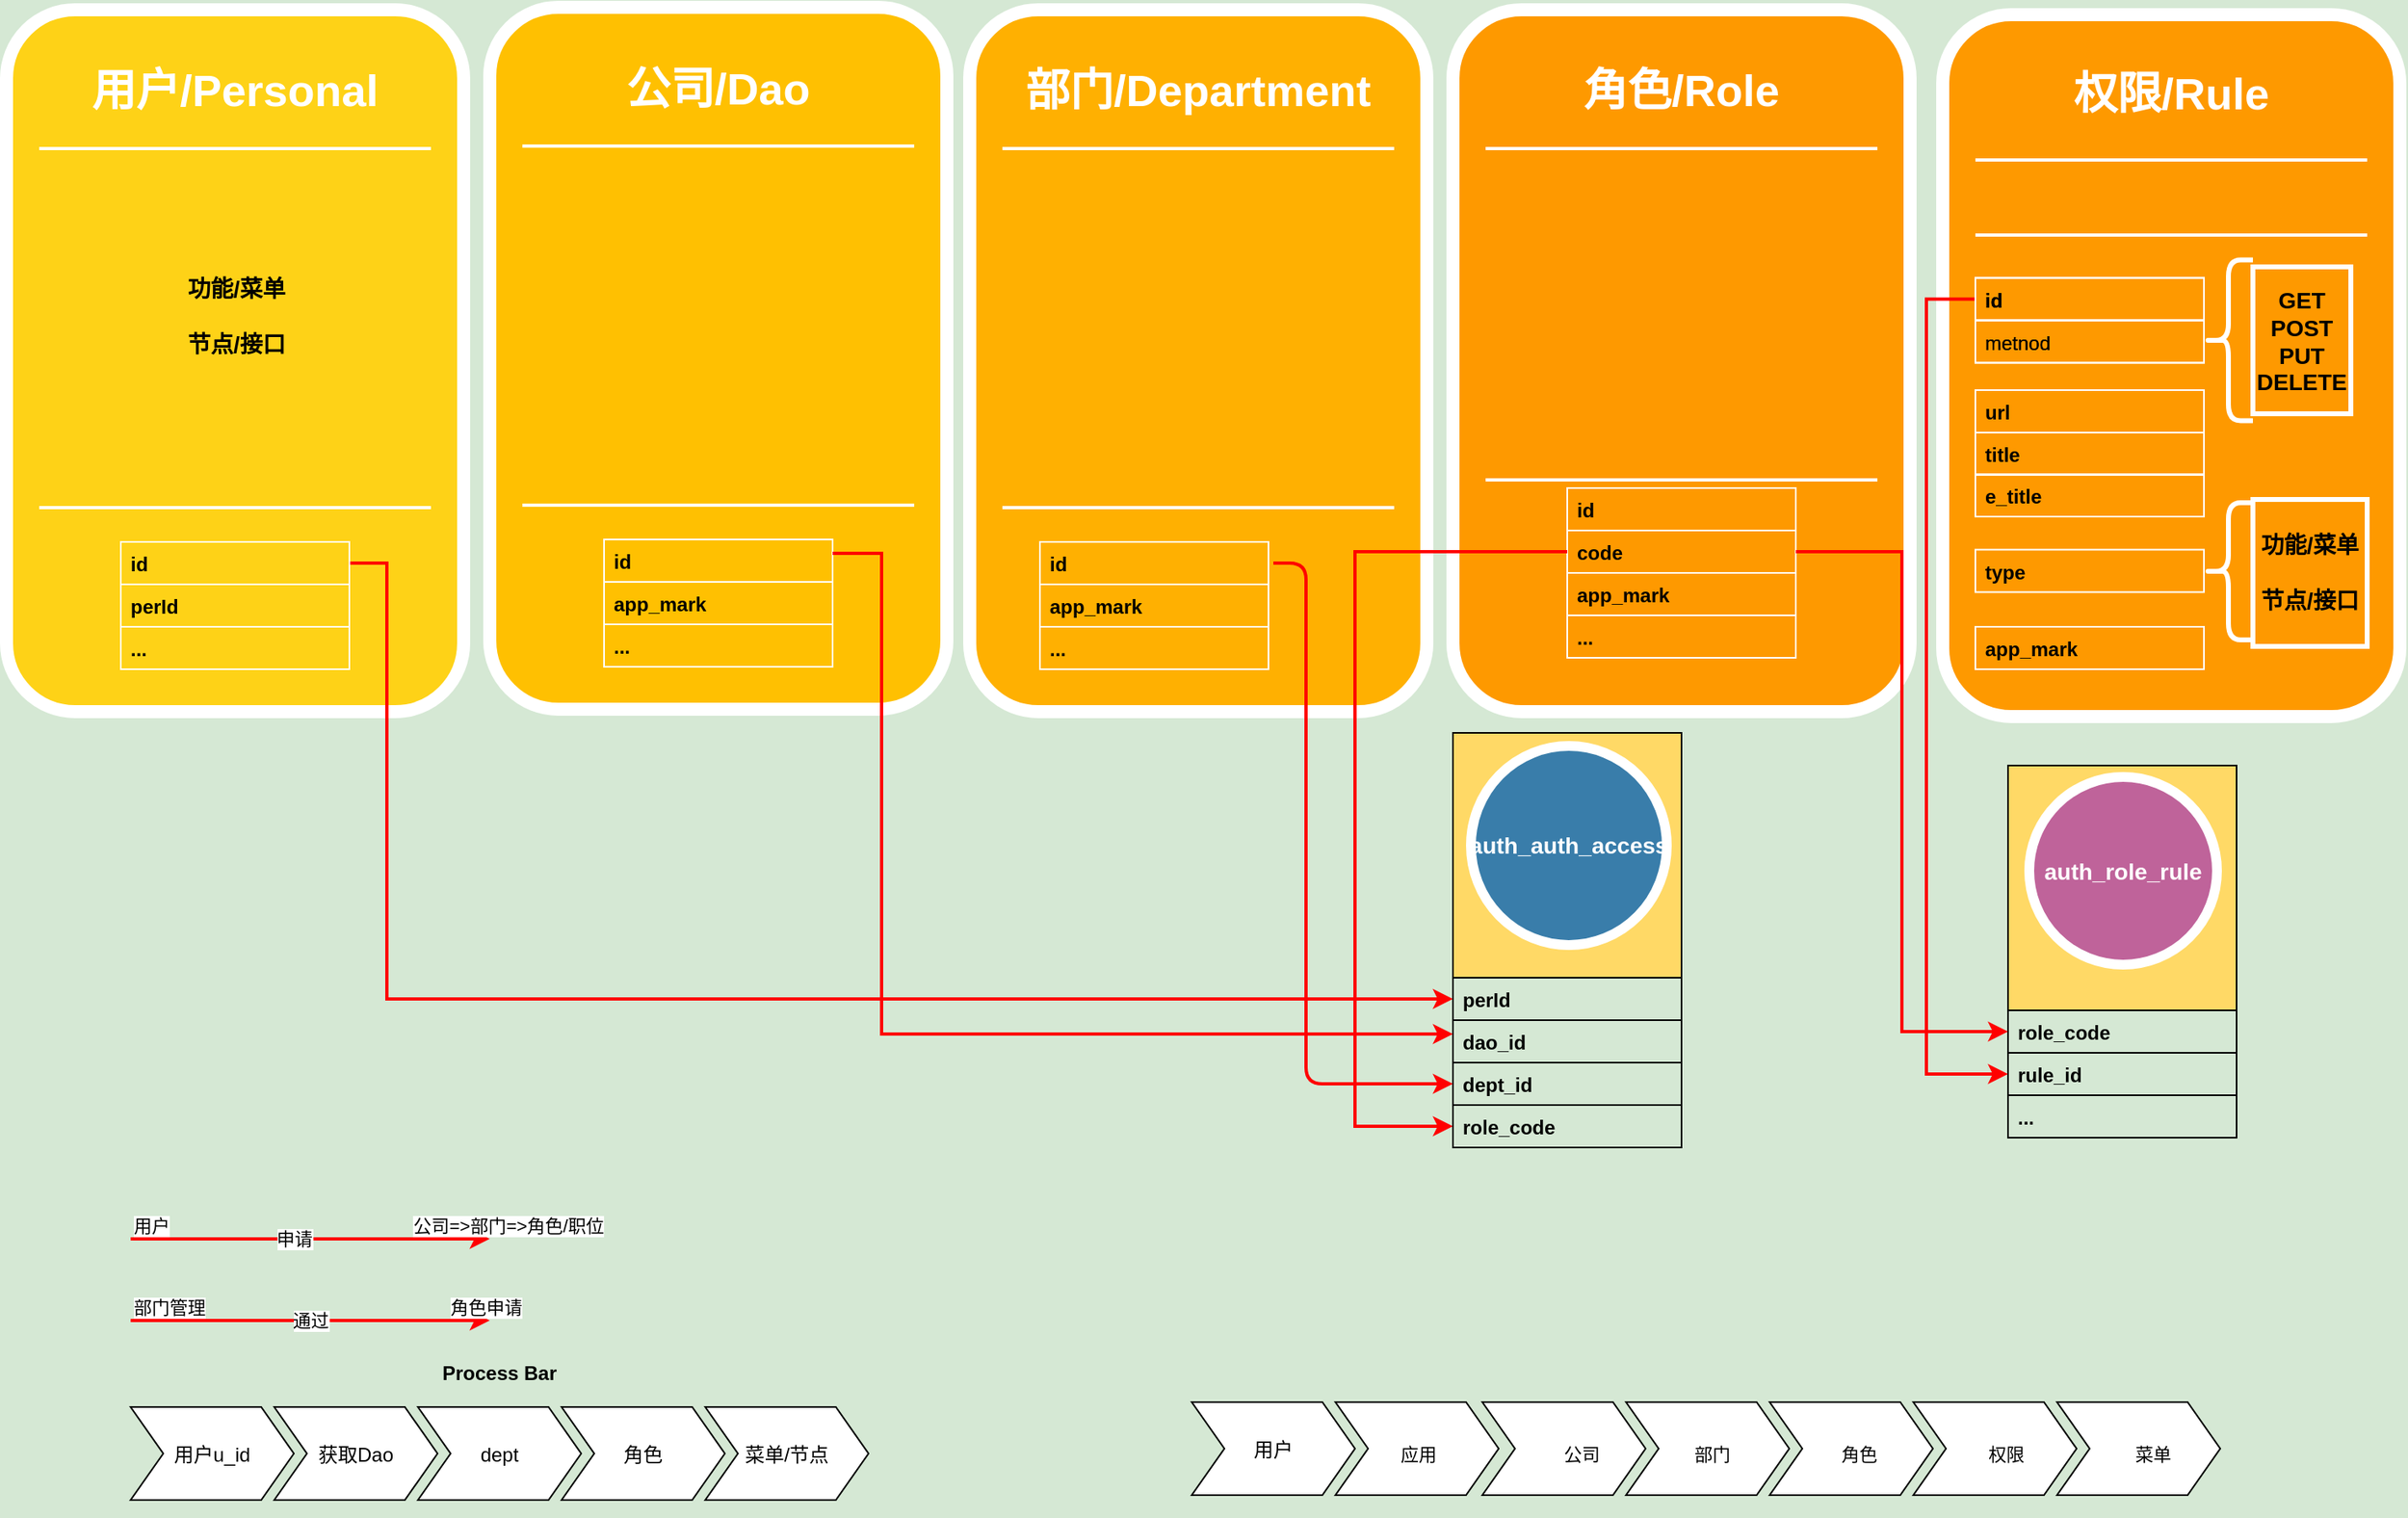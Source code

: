 <mxfile version="13.10.1" type="github">
  <diagram name="Page-1" id="12e1b939-464a-85fe-373e-61e167be1490">
    <mxGraphModel dx="2380" dy="908" grid="1" gridSize="10" guides="1" tooltips="1" connect="1" arrows="1" fold="1" page="1" pageScale="1.5" pageWidth="4681" pageHeight="3300" background="#D5E8D4" math="0" shadow="0">
      <root>
        <mxCell id="0" />
        <mxCell id="1" parent="0" />
        <mxCell id="WrIerLC6ZP1do9_sr6Ug-54" value="" style="shape=step;perimeter=stepPerimeter;fixedSize=1;points=[];" vertex="1" parent="1">
          <mxGeometry x="1350" y="1260" width="100" height="57" as="geometry" />
        </mxCell>
        <mxCell id="WrIerLC6ZP1do9_sr6Ug-52" value="" style="shape=step;perimeter=stepPerimeter;fixedSize=1;points=[];" vertex="1" parent="1">
          <mxGeometry x="1262" y="1260" width="100" height="57" as="geometry" />
        </mxCell>
        <mxCell id="WrIerLC6ZP1do9_sr6Ug-51" value="" style="shape=step;perimeter=stepPerimeter;fixedSize=1;points=[];" vertex="1" parent="1">
          <mxGeometry x="1174" y="1260" width="100" height="57" as="geometry" />
        </mxCell>
        <mxCell id="WrIerLC6ZP1do9_sr6Ug-50" value="" style="shape=step;perimeter=stepPerimeter;fixedSize=1;points=[];" vertex="1" parent="1">
          <mxGeometry x="1086" y="1260" width="100" height="57" as="geometry" />
        </mxCell>
        <mxCell id="WrIerLC6ZP1do9_sr6Ug-49" value="" style="shape=step;perimeter=stepPerimeter;fixedSize=1;points=[];" vertex="1" parent="1">
          <mxGeometry x="998" y="1260" width="100" height="57" as="geometry" />
        </mxCell>
        <mxCell id="WrIerLC6ZP1do9_sr6Ug-53" value="" style="shape=step;perimeter=stepPerimeter;fixedSize=1;points=[];" vertex="1" parent="1">
          <mxGeometry x="908" y="1260" width="100" height="57" as="geometry" />
        </mxCell>
        <mxCell id="WrIerLC6ZP1do9_sr6Ug-35" value="" style="group" vertex="1" connectable="0" parent="1">
          <mxGeometry x="170" y="1160" width="220" height="50" as="geometry" />
        </mxCell>
        <mxCell id="WrIerLC6ZP1do9_sr6Ug-16" value="" style="endArrow=classic;html=1;strokeColor=#FF0000;strokeWidth=2;fontColor=#000000;" edge="1" parent="WrIerLC6ZP1do9_sr6Ug-35">
          <mxGeometry relative="1" as="geometry">
            <mxPoint as="sourcePoint" />
            <mxPoint x="220" as="targetPoint" />
          </mxGeometry>
        </mxCell>
        <mxCell id="WrIerLC6ZP1do9_sr6Ug-17" value="申请" style="edgeLabel;resizable=0;html=1;align=center;verticalAlign=middle;" connectable="0" vertex="1" parent="WrIerLC6ZP1do9_sr6Ug-16">
          <mxGeometry relative="1" as="geometry">
            <mxPoint x="-10" as="offset" />
          </mxGeometry>
        </mxCell>
        <mxCell id="WrIerLC6ZP1do9_sr6Ug-18" value="用户" style="edgeLabel;resizable=0;html=1;align=left;verticalAlign=bottom;" connectable="0" vertex="1" parent="WrIerLC6ZP1do9_sr6Ug-16">
          <mxGeometry x="-1" relative="1" as="geometry" />
        </mxCell>
        <mxCell id="WrIerLC6ZP1do9_sr6Ug-19" value="&lt;span style=&quot;text-align: left&quot;&gt;公司=&amp;gt;部门=&amp;gt;角色/职位&lt;/span&gt;" style="edgeLabel;resizable=0;html=1;align=right;verticalAlign=bottom;" connectable="0" vertex="1" parent="WrIerLC6ZP1do9_sr6Ug-16">
          <mxGeometry x="1" relative="1" as="geometry">
            <mxPoint x="70" as="offset" />
          </mxGeometry>
        </mxCell>
        <mxCell id="WrIerLC6ZP1do9_sr6Ug-24" value="通过" style="endArrow=classic;html=1;strokeColor=#FF0000;strokeWidth=2;fontColor=#000000;" edge="1" parent="WrIerLC6ZP1do9_sr6Ug-35">
          <mxGeometry relative="1" as="geometry">
            <mxPoint y="50" as="sourcePoint" />
            <mxPoint x="220" y="50" as="targetPoint" />
          </mxGeometry>
        </mxCell>
        <mxCell id="WrIerLC6ZP1do9_sr6Ug-26" value="部门管理" style="edgeLabel;resizable=0;html=1;align=left;verticalAlign=bottom;" connectable="0" vertex="1" parent="WrIerLC6ZP1do9_sr6Ug-24">
          <mxGeometry x="-1" relative="1" as="geometry" />
        </mxCell>
        <mxCell id="WrIerLC6ZP1do9_sr6Ug-27" value="角色申请" style="edgeLabel;resizable=0;html=1;align=right;verticalAlign=bottom;" connectable="0" vertex="1" parent="WrIerLC6ZP1do9_sr6Ug-24">
          <mxGeometry x="1" relative="1" as="geometry">
            <mxPoint x="20" as="offset" />
          </mxGeometry>
        </mxCell>
        <mxCell id="WrIerLC6ZP1do9_sr6Ug-42" value="应用" style="edgeLabel;resizable=0;html=1;align=right;verticalAlign=bottom;" connectable="0" vertex="1" parent="WrIerLC6ZP1do9_sr6Ug-24">
          <mxGeometry x="1" relative="1" as="geometry">
            <mxPoint x="580" y="90" as="offset" />
          </mxGeometry>
        </mxCell>
        <mxCell id="WrIerLC6ZP1do9_sr6Ug-43" value="公司" style="edgeLabel;resizable=0;html=1;align=right;verticalAlign=bottom;" connectable="0" vertex="1" parent="WrIerLC6ZP1do9_sr6Ug-24">
          <mxGeometry x="1" relative="1" as="geometry">
            <mxPoint x="680" y="90" as="offset" />
          </mxGeometry>
        </mxCell>
        <mxCell id="WrIerLC6ZP1do9_sr6Ug-44" value="部门" style="edgeLabel;resizable=0;html=1;align=right;verticalAlign=bottom;" connectable="0" vertex="1" parent="WrIerLC6ZP1do9_sr6Ug-24">
          <mxGeometry x="1" relative="1" as="geometry">
            <mxPoint x="760" y="90" as="offset" />
          </mxGeometry>
        </mxCell>
        <mxCell id="WrIerLC6ZP1do9_sr6Ug-46" value="角色" style="edgeLabel;resizable=0;html=1;align=right;verticalAlign=bottom;" connectable="0" vertex="1" parent="WrIerLC6ZP1do9_sr6Ug-24">
          <mxGeometry x="1" relative="1" as="geometry">
            <mxPoint x="850" y="90" as="offset" />
          </mxGeometry>
        </mxCell>
        <mxCell id="WrIerLC6ZP1do9_sr6Ug-48" value="权限" style="edgeLabel;resizable=0;html=1;align=right;verticalAlign=bottom;" connectable="0" vertex="1" parent="WrIerLC6ZP1do9_sr6Ug-24">
          <mxGeometry x="1" relative="1" as="geometry">
            <mxPoint x="940" y="90" as="offset" />
          </mxGeometry>
        </mxCell>
        <mxCell id="WrIerLC6ZP1do9_sr6Ug-55" value="菜单" style="edgeLabel;resizable=0;html=1;align=right;verticalAlign=bottom;" connectable="0" vertex="1" parent="WrIerLC6ZP1do9_sr6Ug-24">
          <mxGeometry x="1" relative="1" as="geometry">
            <mxPoint x="1030" y="90" as="offset" />
          </mxGeometry>
        </mxCell>
        <mxCell id="WrIerLC6ZP1do9_sr6Ug-36" value="" style="group" vertex="1" connectable="0" parent="1">
          <mxGeometry x="94" y="405.5" width="1466" height="698.5" as="geometry" />
        </mxCell>
        <mxCell id="SVEM955NYklKlDZ-eNyn-23" value="List" style="swimlane;fontStyle=0;childLayout=stackLayout;horizontal=1;startSize=150;horizontalStack=0;resizeParent=1;resizeParentMax=0;resizeLast=0;collapsible=1;marginBottom=0;fillColor=#FFD966;" parent="WrIerLC6ZP1do9_sr6Ug-36" vertex="1">
          <mxGeometry x="1226" y="464.5" width="140" height="228" as="geometry" />
        </mxCell>
        <mxCell id="SVEM955NYklKlDZ-eNyn-24" value="role_code" style="text;strokeColor=none;fillColor=none;align=left;verticalAlign=top;spacingLeft=4;spacingRight=4;overflow=hidden;rotatable=0;points=[[0,0.5],[1,0.5]];portConstraint=eastwest;fontStyle=1" parent="SVEM955NYklKlDZ-eNyn-23" vertex="1">
          <mxGeometry y="150" width="140" height="26" as="geometry" />
        </mxCell>
        <mxCell id="SVEM955NYklKlDZ-eNyn-25" value="rule_id" style="text;fillColor=none;align=left;verticalAlign=top;spacingLeft=4;spacingRight=4;overflow=hidden;rotatable=0;points=[[0,0.5],[1,0.5]];portConstraint=eastwest;fontStyle=1;strokeColor=#000000;" parent="SVEM955NYklKlDZ-eNyn-23" vertex="1">
          <mxGeometry y="176" width="140" height="26" as="geometry" />
        </mxCell>
        <mxCell id="SVEM955NYklKlDZ-eNyn-26" value="..." style="text;strokeColor=none;fillColor=none;align=left;verticalAlign=top;spacingLeft=4;spacingRight=4;overflow=hidden;rotatable=0;points=[[0,0.5],[1,0.5]];portConstraint=eastwest;fontStyle=1" parent="SVEM955NYklKlDZ-eNyn-23" vertex="1">
          <mxGeometry y="202" width="140" height="26" as="geometry" />
        </mxCell>
        <mxCell id="60da8b9f42644d3a-2" value="" style="whiteSpace=wrap;html=1;rounded=1;shadow=0;strokeWidth=8;fontSize=20;align=center;fillColor=#FED217;strokeColor=#FFFFFF;" parent="WrIerLC6ZP1do9_sr6Ug-36" vertex="1">
          <mxGeometry y="1.5" width="280" height="430" as="geometry" />
        </mxCell>
        <mxCell id="60da8b9f42644d3a-3" value="用户/Personal" style="text;html=1;strokeColor=none;fillColor=none;align=center;verticalAlign=middle;whiteSpace=wrap;rounded=0;shadow=0;fontSize=27;fontColor=#FFFFFF;fontStyle=1" parent="WrIerLC6ZP1do9_sr6Ug-36" vertex="1">
          <mxGeometry y="21.5" width="280" height="60" as="geometry" />
        </mxCell>
        <mxCell id="60da8b9f42644d3a-6" value="" style="line;strokeWidth=2;html=1;rounded=0;shadow=0;fontSize=27;align=center;fillColor=none;strokeColor=#FFFFFF;" parent="WrIerLC6ZP1do9_sr6Ug-36" vertex="1">
          <mxGeometry x="20" y="81.5" width="240" height="10" as="geometry" />
        </mxCell>
        <mxCell id="60da8b9f42644d3a-7" value="" style="line;strokeWidth=2;html=1;rounded=0;shadow=0;fontSize=27;align=center;fillColor=none;strokeColor=#FFFFFF;" parent="WrIerLC6ZP1do9_sr6Ug-36" vertex="1">
          <mxGeometry x="20" y="301.5" width="240" height="10" as="geometry" />
        </mxCell>
        <mxCell id="60da8b9f42644d3a-17" value="" style="whiteSpace=wrap;html=1;rounded=1;shadow=0;strokeWidth=8;fontSize=20;align=center;fillColor=#FFC001;strokeColor=#FFFFFF;" parent="WrIerLC6ZP1do9_sr6Ug-36" vertex="1">
          <mxGeometry x="296" width="280" height="430" as="geometry" />
        </mxCell>
        <mxCell id="60da8b9f42644d3a-18" value="公司/Dao" style="text;html=1;strokeColor=none;fillColor=none;align=center;verticalAlign=middle;whiteSpace=wrap;rounded=0;shadow=0;fontSize=27;fontColor=#FFFFFF;fontStyle=1" parent="WrIerLC6ZP1do9_sr6Ug-36" vertex="1">
          <mxGeometry x="296" y="20" width="280" height="60" as="geometry" />
        </mxCell>
        <mxCell id="60da8b9f42644d3a-20" value="" style="line;strokeWidth=2;html=1;rounded=0;shadow=0;fontSize=27;align=center;fillColor=none;strokeColor=#FFFFFF;" parent="WrIerLC6ZP1do9_sr6Ug-36" vertex="1">
          <mxGeometry x="316" y="80" width="240" height="10" as="geometry" />
        </mxCell>
        <mxCell id="60da8b9f42644d3a-21" value="" style="line;strokeWidth=2;html=1;rounded=0;shadow=0;fontSize=27;align=center;fillColor=none;strokeColor=#FFFFFF;" parent="WrIerLC6ZP1do9_sr6Ug-36" vertex="1">
          <mxGeometry x="316" y="300" width="240" height="10" as="geometry" />
        </mxCell>
        <mxCell id="60da8b9f42644d3a-24" value="" style="whiteSpace=wrap;html=1;rounded=1;shadow=0;strokeWidth=8;fontSize=20;align=center;fillColor=#FFB001;strokeColor=#FFFFFF;" parent="WrIerLC6ZP1do9_sr6Ug-36" vertex="1">
          <mxGeometry x="590" y="1.5" width="280" height="430" as="geometry" />
        </mxCell>
        <mxCell id="60da8b9f42644d3a-25" value="部门/Department" style="text;html=1;strokeColor=none;fillColor=none;align=center;verticalAlign=middle;whiteSpace=wrap;rounded=0;shadow=0;fontSize=27;fontColor=#FFFFFF;fontStyle=1" parent="WrIerLC6ZP1do9_sr6Ug-36" vertex="1">
          <mxGeometry x="590" y="21.5" width="280" height="60" as="geometry" />
        </mxCell>
        <mxCell id="60da8b9f42644d3a-27" value="" style="line;strokeWidth=2;html=1;rounded=0;shadow=0;fontSize=27;align=center;fillColor=none;strokeColor=#FFFFFF;" parent="WrIerLC6ZP1do9_sr6Ug-36" vertex="1">
          <mxGeometry x="610" y="81.5" width="240" height="10" as="geometry" />
        </mxCell>
        <mxCell id="60da8b9f42644d3a-28" value="" style="line;strokeWidth=2;html=1;rounded=0;shadow=0;fontSize=27;align=center;fillColor=none;strokeColor=#FFFFFF;" parent="WrIerLC6ZP1do9_sr6Ug-36" vertex="1">
          <mxGeometry x="610" y="301.5" width="240" height="10" as="geometry" />
        </mxCell>
        <mxCell id="60da8b9f42644d3a-31" value="" style="whiteSpace=wrap;html=1;rounded=1;shadow=0;strokeWidth=8;fontSize=20;align=center;fillColor=#FE9900;strokeColor=#FFFFFF;" parent="WrIerLC6ZP1do9_sr6Ug-36" vertex="1">
          <mxGeometry x="886" y="1.5" width="280" height="430" as="geometry" />
        </mxCell>
        <mxCell id="60da8b9f42644d3a-32" value="角色/Role" style="text;html=1;strokeColor=none;fillColor=none;align=center;verticalAlign=middle;whiteSpace=wrap;rounded=0;shadow=0;fontSize=27;fontColor=#FFFFFF;fontStyle=1" parent="WrIerLC6ZP1do9_sr6Ug-36" vertex="1">
          <mxGeometry x="886" y="21.5" width="280" height="60" as="geometry" />
        </mxCell>
        <mxCell id="60da8b9f42644d3a-34" value="" style="line;strokeWidth=2;html=1;rounded=0;shadow=0;fontSize=27;align=center;fillColor=none;strokeColor=#FFFFFF;" parent="WrIerLC6ZP1do9_sr6Ug-36" vertex="1">
          <mxGeometry x="906" y="81.5" width="240" height="10" as="geometry" />
        </mxCell>
        <mxCell id="60da8b9f42644d3a-35" value="" style="line;strokeWidth=2;html=1;rounded=0;shadow=0;fontSize=27;align=center;fillColor=none;strokeColor=#FFFFFF;" parent="WrIerLC6ZP1do9_sr6Ug-36" vertex="1">
          <mxGeometry x="906" y="284.5" width="240" height="10" as="geometry" />
        </mxCell>
        <mxCell id="SVEM955NYklKlDZ-eNyn-1" value="" style="whiteSpace=wrap;html=1;rounded=1;shadow=0;strokeWidth=8;fontSize=20;align=center;fillColor=#FE9900;strokeColor=#FFFFFF;" parent="WrIerLC6ZP1do9_sr6Ug-36" vertex="1">
          <mxGeometry x="1186" y="4.5" width="280" height="430" as="geometry" />
        </mxCell>
        <mxCell id="SVEM955NYklKlDZ-eNyn-2" value="权限/Rule" style="text;html=1;strokeColor=none;fillColor=none;align=center;verticalAlign=middle;whiteSpace=wrap;rounded=0;shadow=0;fontSize=27;fontColor=#FFFFFF;fontStyle=1" parent="WrIerLC6ZP1do9_sr6Ug-36" vertex="1">
          <mxGeometry x="1186" y="23.5" width="280" height="60" as="geometry" />
        </mxCell>
        <mxCell id="SVEM955NYklKlDZ-eNyn-3" value="" style="line;strokeWidth=2;html=1;rounded=0;shadow=0;fontSize=27;align=center;fillColor=none;strokeColor=#FFFFFF;" parent="WrIerLC6ZP1do9_sr6Ug-36" vertex="1">
          <mxGeometry x="1206" y="88.5" width="240" height="10" as="geometry" />
        </mxCell>
        <mxCell id="SVEM955NYklKlDZ-eNyn-4" value="" style="line;strokeWidth=2;html=1;rounded=0;shadow=0;fontSize=27;align=center;fillColor=none;strokeColor=#FFFFFF;" parent="WrIerLC6ZP1do9_sr6Ug-36" vertex="1">
          <mxGeometry x="1206" y="134.5" width="240" height="10" as="geometry" />
        </mxCell>
        <mxCell id="60da8b9f42644d3a-38" value="&lt;span&gt;auth_role_rule&lt;/span&gt;" style="ellipse;whiteSpace=wrap;html=1;rounded=0;shadow=0;strokeWidth=6;fontSize=14;align=center;fillColor=#BF639A;strokeColor=#FFFFFF;fontColor=#FFFFFF;fontStyle=1" parent="WrIerLC6ZP1do9_sr6Ug-36" vertex="1">
          <mxGeometry x="1239" y="471.5" width="115" height="115" as="geometry" />
        </mxCell>
        <mxCell id="SVEM955NYklKlDZ-eNyn-36" value="List" style="swimlane;fontStyle=0;childLayout=stackLayout;horizontal=1;startSize=150;horizontalStack=0;resizeParent=1;resizeParentMax=0;resizeLast=0;collapsible=1;marginBottom=0;fillColor=#FFD966;" parent="WrIerLC6ZP1do9_sr6Ug-36" vertex="1">
          <mxGeometry x="886" y="444.5" width="140" height="228" as="geometry" />
        </mxCell>
        <mxCell id="SVEM955NYklKlDZ-eNyn-37" value="perId" style="text;strokeColor=none;fillColor=none;align=left;verticalAlign=top;spacingLeft=4;spacingRight=4;overflow=hidden;rotatable=0;points=[[0,0.5],[1,0.5]];portConstraint=eastwest;fontStyle=1" parent="SVEM955NYklKlDZ-eNyn-36" vertex="1">
          <mxGeometry y="150" width="140" height="26" as="geometry" />
        </mxCell>
        <mxCell id="SVEM955NYklKlDZ-eNyn-38" value="dao_id&#xa;" style="text;fillColor=none;align=left;verticalAlign=top;spacingLeft=4;spacingRight=4;overflow=hidden;rotatable=0;points=[[0,0.5],[1,0.5]];portConstraint=eastwest;fontStyle=1;strokeColor=#000000;" parent="SVEM955NYklKlDZ-eNyn-36" vertex="1">
          <mxGeometry y="176" width="140" height="26" as="geometry" />
        </mxCell>
        <mxCell id="SVEM955NYklKlDZ-eNyn-39" value="dept_id" style="text;strokeColor=none;fillColor=none;align=left;verticalAlign=top;spacingLeft=4;spacingRight=4;overflow=hidden;rotatable=0;points=[[0,0.5],[1,0.5]];portConstraint=eastwest;fontStyle=1" parent="SVEM955NYklKlDZ-eNyn-36" vertex="1">
          <mxGeometry y="202" width="140" height="26" as="geometry" />
        </mxCell>
        <mxCell id="SVEM955NYklKlDZ-eNyn-40" value="auth_auth_access" style="ellipse;whiteSpace=wrap;html=1;rounded=0;shadow=0;strokeWidth=6;fontSize=14;align=center;strokeColor=#FFFFFF;fontColor=#FFFFFF;fillColor=#397DAA;fontStyle=1" parent="WrIerLC6ZP1do9_sr6Ug-36" vertex="1">
          <mxGeometry x="897" y="452.5" width="120" height="122" as="geometry" />
        </mxCell>
        <mxCell id="SVEM955NYklKlDZ-eNyn-41" value="id" style="text;fillColor=none;align=left;verticalAlign=top;spacingLeft=4;spacingRight=4;overflow=hidden;rotatable=0;points=[[0,0.5],[1,0.5]];portConstraint=eastwest;fontStyle=1;strokeColor=#FFFFFF;" parent="WrIerLC6ZP1do9_sr6Ug-36" vertex="1">
          <mxGeometry x="633" y="327.5" width="140" height="26" as="geometry" />
        </mxCell>
        <mxCell id="SVEM955NYklKlDZ-eNyn-42" value="app_mark" style="text;fillColor=none;align=left;verticalAlign=top;spacingLeft=4;spacingRight=4;overflow=hidden;rotatable=0;points=[[0,0.5],[1,0.5]];portConstraint=eastwest;fontStyle=1;strokeColor=#FFFFFF;" parent="WrIerLC6ZP1do9_sr6Ug-36" vertex="1">
          <mxGeometry x="633" y="353.5" width="140" height="26" as="geometry" />
        </mxCell>
        <mxCell id="SVEM955NYklKlDZ-eNyn-43" value="..." style="text;fillColor=none;align=left;verticalAlign=top;spacingLeft=4;spacingRight=4;overflow=hidden;rotatable=0;points=[[0,0.5],[1,0.5]];portConstraint=eastwest;fontStyle=1;strokeColor=#FFFFFF;" parent="WrIerLC6ZP1do9_sr6Ug-36" vertex="1">
          <mxGeometry x="633" y="379.5" width="140" height="26" as="geometry" />
        </mxCell>
        <mxCell id="SVEM955NYklKlDZ-eNyn-45" value="perId" style="text;fillColor=none;align=left;verticalAlign=top;spacingLeft=4;spacingRight=4;overflow=hidden;rotatable=0;points=[[0,0.5],[1,0.5]];portConstraint=eastwest;fontStyle=1;strokeColor=#FFFFFF;" parent="WrIerLC6ZP1do9_sr6Ug-36" vertex="1">
          <mxGeometry x="70" y="353.5" width="140" height="26" as="geometry" />
        </mxCell>
        <mxCell id="SVEM955NYklKlDZ-eNyn-46" value="..." style="text;fillColor=none;align=left;verticalAlign=top;spacingLeft=4;spacingRight=4;overflow=hidden;rotatable=0;points=[[0,0.5],[1,0.5]];portConstraint=eastwest;fontStyle=1;strokeColor=#FFFFFF;" parent="WrIerLC6ZP1do9_sr6Ug-36" vertex="1">
          <mxGeometry x="70" y="379.5" width="140" height="26" as="geometry" />
        </mxCell>
        <mxCell id="SVEM955NYklKlDZ-eNyn-62" style="edgeStyle=orthogonalEdgeStyle;rounded=0;orthogonalLoop=1;jettySize=auto;html=1;exitX=1;exitY=0.5;exitDx=0;exitDy=0;fontColor=#000000;strokeColor=#FF0000;entryX=0;entryY=0.5;entryDx=0;entryDy=0;strokeWidth=2;" parent="WrIerLC6ZP1do9_sr6Ug-36" source="SVEM955NYklKlDZ-eNyn-47" target="SVEM955NYklKlDZ-eNyn-37" edge="1">
          <mxGeometry relative="1" as="geometry">
            <Array as="points">
              <mxPoint x="233" y="340.5" />
              <mxPoint x="233" y="607.5" />
            </Array>
          </mxGeometry>
        </mxCell>
        <mxCell id="SVEM955NYklKlDZ-eNyn-47" value="id" style="text;fillColor=none;align=left;verticalAlign=top;spacingLeft=4;spacingRight=4;overflow=hidden;rotatable=0;points=[[0,0.5],[1,0.5]];portConstraint=eastwest;fontStyle=1;strokeColor=#FFFFFF;" parent="WrIerLC6ZP1do9_sr6Ug-36" vertex="1">
          <mxGeometry x="70" y="327.5" width="140" height="26" as="geometry" />
        </mxCell>
        <mxCell id="SVEM955NYklKlDZ-eNyn-48" value="app_mark" style="text;fillColor=none;align=left;verticalAlign=top;spacingLeft=4;spacingRight=4;overflow=hidden;rotatable=0;points=[[0,0.5],[1,0.5]];portConstraint=eastwest;fontStyle=1;strokeColor=#FFFFFF;" parent="WrIerLC6ZP1do9_sr6Ug-36" vertex="1">
          <mxGeometry x="366" y="352" width="140" height="26" as="geometry" />
        </mxCell>
        <mxCell id="SVEM955NYklKlDZ-eNyn-49" value="id" style="text;fillColor=none;align=left;verticalAlign=top;spacingLeft=4;spacingRight=4;overflow=hidden;rotatable=0;points=[[0,0.5],[1,0.5]];portConstraint=eastwest;fontStyle=1;strokeColor=#FFFFFF;" parent="WrIerLC6ZP1do9_sr6Ug-36" vertex="1">
          <mxGeometry x="366" y="326" width="140" height="26" as="geometry" />
        </mxCell>
        <mxCell id="SVEM955NYklKlDZ-eNyn-50" value="..." style="text;fillColor=none;align=left;verticalAlign=top;spacingLeft=4;spacingRight=4;overflow=hidden;rotatable=0;points=[[0,0.5],[1,0.5]];portConstraint=eastwest;fontStyle=1;strokeColor=#FFFFFF;" parent="WrIerLC6ZP1do9_sr6Ug-36" vertex="1">
          <mxGeometry x="366" y="378" width="140" height="26" as="geometry" />
        </mxCell>
        <mxCell id="SVEM955NYklKlDZ-eNyn-51" value="code" style="text;fillColor=none;align=left;verticalAlign=top;spacingLeft=4;spacingRight=4;overflow=hidden;rotatable=0;points=[[0,0.5],[1,0.5]];portConstraint=eastwest;fontStyle=1;strokeColor=#FFFFFF;" parent="WrIerLC6ZP1do9_sr6Ug-36" vertex="1">
          <mxGeometry x="956" y="320.5" width="140" height="26" as="geometry" />
        </mxCell>
        <mxCell id="SVEM955NYklKlDZ-eNyn-79" style="edgeStyle=orthogonalEdgeStyle;rounded=0;orthogonalLoop=1;jettySize=auto;html=1;strokeColor=#FF0000;fontColor=#000000;exitX=0;exitY=0.5;exitDx=0;exitDy=0;strokeWidth=2;" parent="WrIerLC6ZP1do9_sr6Ug-36" source="SVEM955NYklKlDZ-eNyn-51" target="SVEM955NYklKlDZ-eNyn-77" edge="1">
          <mxGeometry relative="1" as="geometry">
            <mxPoint x="816" y="694.5" as="targetPoint" />
            <mxPoint x="1176" y="444.5" as="sourcePoint" />
            <Array as="points">
              <mxPoint x="826" y="333.5" />
              <mxPoint x="826" y="685.5" />
            </Array>
          </mxGeometry>
        </mxCell>
        <mxCell id="SVEM955NYklKlDZ-eNyn-81" style="edgeStyle=orthogonalEdgeStyle;rounded=0;orthogonalLoop=1;jettySize=auto;html=1;exitX=1;exitY=0.5;exitDx=0;exitDy=0;entryX=0;entryY=0.5;entryDx=0;entryDy=0;strokeColor=#FF0000;fontColor=#000000;strokeWidth=2;" parent="WrIerLC6ZP1do9_sr6Ug-36" source="SVEM955NYklKlDZ-eNyn-51" target="SVEM955NYklKlDZ-eNyn-24" edge="1">
          <mxGeometry relative="1" as="geometry" />
        </mxCell>
        <mxCell id="SVEM955NYklKlDZ-eNyn-52" value="id" style="text;fillColor=none;align=left;verticalAlign=top;spacingLeft=4;spacingRight=4;overflow=hidden;rotatable=0;points=[[0,0.5],[1,0.5]];portConstraint=eastwest;fontStyle=1;strokeColor=#FFFFFF;" parent="WrIerLC6ZP1do9_sr6Ug-36" vertex="1">
          <mxGeometry x="956" y="294.5" width="140" height="26" as="geometry" />
        </mxCell>
        <mxCell id="SVEM955NYklKlDZ-eNyn-53" value="app_mark" style="text;fillColor=none;align=left;verticalAlign=top;spacingLeft=4;spacingRight=4;overflow=hidden;rotatable=0;points=[[0,0.5],[1,0.5]];portConstraint=eastwest;fontStyle=1;strokeColor=#FFFFFF;" parent="WrIerLC6ZP1do9_sr6Ug-36" vertex="1">
          <mxGeometry x="956" y="346.5" width="140" height="26" as="geometry" />
        </mxCell>
        <mxCell id="SVEM955NYklKlDZ-eNyn-54" value="metnod" style="text;fillColor=none;align=left;verticalAlign=top;spacingLeft=4;spacingRight=4;overflow=hidden;rotatable=0;points=[[0,0.5],[1,0.5]];portConstraint=eastwest;fontStyle=0;strokeColor=#FFFFFF;" parent="WrIerLC6ZP1do9_sr6Ug-36" vertex="1">
          <mxGeometry x="1206" y="191.75" width="140" height="26" as="geometry" />
        </mxCell>
        <mxCell id="SVEM955NYklKlDZ-eNyn-55" value="id" style="text;fillColor=none;align=left;verticalAlign=top;spacingLeft=4;spacingRight=4;overflow=hidden;rotatable=0;points=[[0,0.5],[1,0.5]];portConstraint=eastwest;fontStyle=1;strokeColor=#FFFFFF;" parent="WrIerLC6ZP1do9_sr6Ug-36" vertex="1">
          <mxGeometry x="1206" y="165.75" width="140" height="26" as="geometry" />
        </mxCell>
        <mxCell id="SVEM955NYklKlDZ-eNyn-56" value="type" style="text;fillColor=none;align=left;verticalAlign=top;spacingLeft=4;spacingRight=4;overflow=hidden;rotatable=0;points=[[0,0.5],[1,0.5]];portConstraint=eastwest;fontStyle=1;strokeColor=#FFFFFF;" parent="WrIerLC6ZP1do9_sr6Ug-36" vertex="1">
          <mxGeometry x="1206" y="332.25" width="140" height="26" as="geometry" />
        </mxCell>
        <mxCell id="SVEM955NYklKlDZ-eNyn-76" value="" style="edgeStyle=elbowEdgeStyle;elbow=horizontal;endArrow=classic;html=1;strokeColor=#FF0000;fontColor=#000000;entryX=0;entryY=0.5;entryDx=0;entryDy=0;strokeWidth=2;" parent="WrIerLC6ZP1do9_sr6Ug-36" target="SVEM955NYklKlDZ-eNyn-39" edge="1">
          <mxGeometry width="50" height="50" relative="1" as="geometry">
            <mxPoint x="776" y="340.5" as="sourcePoint" />
            <mxPoint x="1326" y="364.5" as="targetPoint" />
            <Array as="points">
              <mxPoint x="796" y="494.5" />
            </Array>
          </mxGeometry>
        </mxCell>
        <mxCell id="SVEM955NYklKlDZ-eNyn-77" value="role_code" style="text;fillColor=none;align=left;verticalAlign=top;spacingLeft=4;spacingRight=4;overflow=hidden;rotatable=0;points=[[0,0.5],[1,0.5]];portConstraint=eastwest;fontStyle=1;strokeColor=#000000;" parent="WrIerLC6ZP1do9_sr6Ug-36" vertex="1">
          <mxGeometry x="886" y="672.5" width="140" height="26" as="geometry" />
        </mxCell>
        <mxCell id="SVEM955NYklKlDZ-eNyn-83" style="edgeStyle=orthogonalEdgeStyle;rounded=0;orthogonalLoop=1;jettySize=auto;html=1;exitX=0;exitY=0.5;exitDx=0;exitDy=0;strokeColor=#FF0000;fontColor=#000000;strokeWidth=2;entryX=0;entryY=0.5;entryDx=0;entryDy=0;" parent="WrIerLC6ZP1do9_sr6Ug-36" source="SVEM955NYklKlDZ-eNyn-85" target="SVEM955NYklKlDZ-eNyn-25" edge="1">
          <mxGeometry relative="1" as="geometry">
            <mxPoint x="1244" y="343" as="sourcePoint" />
            <mxPoint x="1096" y="644.5" as="targetPoint" />
            <Array as="points">
              <mxPoint x="1176" y="178.5" />
              <mxPoint x="1176" y="653.5" />
            </Array>
          </mxGeometry>
        </mxCell>
        <mxCell id="SVEM955NYklKlDZ-eNyn-84" style="edgeStyle=orthogonalEdgeStyle;rounded=0;orthogonalLoop=1;jettySize=auto;html=1;fontColor=#000000;strokeColor=#FF0000;entryX=0;entryY=0.5;entryDx=0;entryDy=0;strokeWidth=2;" parent="WrIerLC6ZP1do9_sr6Ug-36" edge="1">
          <mxGeometry relative="1" as="geometry">
            <mxPoint x="886" y="629" as="targetPoint" />
            <mxPoint x="506" y="334.5" as="sourcePoint" />
            <Array as="points">
              <mxPoint x="536" y="334.5" />
              <mxPoint x="536" y="629.5" />
            </Array>
          </mxGeometry>
        </mxCell>
        <mxCell id="SVEM955NYklKlDZ-eNyn-85" value="id" style="text;fillColor=none;align=left;verticalAlign=top;spacingLeft=4;spacingRight=4;overflow=hidden;rotatable=0;points=[[0,0.5],[1,0.5]];portConstraint=eastwest;fontStyle=1;strokeColor=#FFFFFF;" parent="WrIerLC6ZP1do9_sr6Ug-36" vertex="1">
          <mxGeometry x="1206" y="165.75" width="140" height="26" as="geometry" />
        </mxCell>
        <mxCell id="SVEM955NYklKlDZ-eNyn-86" value="metnod" style="text;fillColor=none;align=left;verticalAlign=top;spacingLeft=4;spacingRight=4;overflow=hidden;rotatable=0;points=[[0,0.5],[1,0.5]];portConstraint=eastwest;fontStyle=0;strokeColor=#FFFFFF;" parent="WrIerLC6ZP1do9_sr6Ug-36" vertex="1">
          <mxGeometry x="1206" y="191.75" width="140" height="26" as="geometry" />
        </mxCell>
        <mxCell id="SVEM955NYklKlDZ-eNyn-87" value="url" style="text;fillColor=none;align=left;verticalAlign=top;spacingLeft=4;spacingRight=4;overflow=hidden;rotatable=0;points=[[0,0.5],[1,0.5]];portConstraint=eastwest;fontStyle=1;strokeColor=#FFFFFF;" parent="WrIerLC6ZP1do9_sr6Ug-36" vertex="1">
          <mxGeometry x="1206" y="234.5" width="140" height="26" as="geometry" />
        </mxCell>
        <mxCell id="SVEM955NYklKlDZ-eNyn-88" value="title" style="text;fillColor=none;align=left;verticalAlign=top;spacingLeft=4;spacingRight=4;overflow=hidden;rotatable=0;points=[[0,0.5],[1,0.5]];portConstraint=eastwest;fontStyle=1;strokeColor=#FFFFFF;" parent="WrIerLC6ZP1do9_sr6Ug-36" vertex="1">
          <mxGeometry x="1206" y="260.5" width="140" height="26" as="geometry" />
        </mxCell>
        <mxCell id="SVEM955NYklKlDZ-eNyn-89" value="e_title" style="text;fillColor=none;align=left;verticalAlign=top;spacingLeft=4;spacingRight=4;overflow=hidden;rotatable=0;points=[[0,0.5],[1,0.5]];portConstraint=eastwest;fontStyle=1;strokeColor=#FFFFFF;" parent="WrIerLC6ZP1do9_sr6Ug-36" vertex="1">
          <mxGeometry x="1206" y="286" width="140" height="26" as="geometry" />
        </mxCell>
        <mxCell id="SVEM955NYklKlDZ-eNyn-96" value="" style="shape=curlyBracket;whiteSpace=wrap;html=1;rounded=1;strokeColor=#FFFFFF;strokeWidth=3;fillColor=#E6E6E6;fontColor=#000000;" parent="WrIerLC6ZP1do9_sr6Ug-36" vertex="1">
          <mxGeometry x="1346" y="154.75" width="30" height="98.5" as="geometry" />
        </mxCell>
        <mxCell id="60da8b9f42644d3a-4" value="GET&lt;br&gt;POST&lt;br&gt;PUT&lt;br&gt;DELETE" style="text;html=1;fillColor=none;align=center;verticalAlign=middle;whiteSpace=wrap;rounded=0;shadow=0;fontSize=14;fontStyle=1;strokeColor=#FFFFFF;strokeWidth=3;" parent="WrIerLC6ZP1do9_sr6Ug-36" vertex="1">
          <mxGeometry x="1376" y="159" width="60" height="90" as="geometry" />
        </mxCell>
        <mxCell id="SVEM955NYklKlDZ-eNyn-97" value="" style="shape=curlyBracket;whiteSpace=wrap;html=1;rounded=1;strokeColor=#FFFFFF;strokeWidth=3;fillColor=#E6E6E6;fontColor=#000000;size=0.5;" parent="WrIerLC6ZP1do9_sr6Ug-36" vertex="1">
          <mxGeometry x="1346" y="303.56" width="30" height="83.88" as="geometry" />
        </mxCell>
        <mxCell id="SVEM955NYklKlDZ-eNyn-98" value="功能/菜单&lt;br&gt;&lt;br&gt;节点/接口" style="text;html=1;fillColor=none;align=center;verticalAlign=middle;whiteSpace=wrap;rounded=0;shadow=0;fontSize=14;fontStyle=1;strokeColor=#FFFFFF;strokeWidth=3;" parent="WrIerLC6ZP1do9_sr6Ug-36" vertex="1">
          <mxGeometry x="1376" y="301.5" width="70" height="90" as="geometry" />
        </mxCell>
        <mxCell id="SVEM955NYklKlDZ-eNyn-101" value="功能/菜单&lt;br&gt;&lt;br&gt;节点/接口" style="text;html=1;fillColor=none;align=center;verticalAlign=middle;whiteSpace=wrap;rounded=0;shadow=0;fontSize=14;fontStyle=1;strokeWidth=3;" parent="WrIerLC6ZP1do9_sr6Ug-36" vertex="1">
          <mxGeometry x="36" y="94.5" width="210" height="190" as="geometry" />
        </mxCell>
        <mxCell id="SVEM955NYklKlDZ-eNyn-102" value="..." style="text;fillColor=none;align=left;verticalAlign=top;spacingLeft=4;spacingRight=4;overflow=hidden;rotatable=0;points=[[0,0.5],[1,0.5]];portConstraint=eastwest;fontStyle=1;strokeColor=#FFFFFF;" parent="WrIerLC6ZP1do9_sr6Ug-36" vertex="1">
          <mxGeometry x="956" y="372.5" width="140" height="26" as="geometry" />
        </mxCell>
        <mxCell id="SVEM955NYklKlDZ-eNyn-103" value="app_mark" style="text;fillColor=none;align=left;verticalAlign=top;spacingLeft=4;spacingRight=4;overflow=hidden;rotatable=0;points=[[0,0.5],[1,0.5]];portConstraint=eastwest;fontStyle=1;strokeColor=#FFFFFF;" parent="WrIerLC6ZP1do9_sr6Ug-36" vertex="1">
          <mxGeometry x="1206" y="379.5" width="140" height="26" as="geometry" />
        </mxCell>
        <mxCell id="WrIerLC6ZP1do9_sr6Ug-38" value="" style="group" vertex="1" connectable="0" parent="1">
          <mxGeometry x="170" y="1230" width="452" height="100" as="geometry" />
        </mxCell>
        <mxCell id="WrIerLC6ZP1do9_sr6Ug-34" value="" style="group" vertex="1" connectable="0" parent="WrIerLC6ZP1do9_sr6Ug-38">
          <mxGeometry x="78" width="374" height="100" as="geometry" />
        </mxCell>
        <mxCell id="WrIerLC6ZP1do9_sr6Ug-29" value="Process Bar" style="swimlane;childLayout=stackLayout;horizontal=1;fillColor=none;horizontalStack=1;resizeParent=1;resizeParentMax=0;resizeLast=0;collapsible=0;strokeColor=none;stackBorder=10;stackSpacing=-12;resizable=1;align=center;points=[];fontColor=#000000;" vertex="1" parent="WrIerLC6ZP1do9_sr6Ug-34">
          <mxGeometry width="296" height="100" as="geometry" />
        </mxCell>
        <mxCell id="WrIerLC6ZP1do9_sr6Ug-30" value="获取Dao" style="shape=step;perimeter=stepPerimeter;fixedSize=1;points=[];" vertex="1" parent="WrIerLC6ZP1do9_sr6Ug-29">
          <mxGeometry x="10" y="33" width="100" height="57" as="geometry" />
        </mxCell>
        <mxCell id="WrIerLC6ZP1do9_sr6Ug-31" value="dept" style="shape=step;perimeter=stepPerimeter;fixedSize=1;points=[];" vertex="1" parent="WrIerLC6ZP1do9_sr6Ug-29">
          <mxGeometry x="98" y="33" width="100" height="57" as="geometry" />
        </mxCell>
        <mxCell id="WrIerLC6ZP1do9_sr6Ug-32" value="角色" style="shape=step;perimeter=stepPerimeter;fixedSize=1;points=[];" vertex="1" parent="WrIerLC6ZP1do9_sr6Ug-29">
          <mxGeometry x="186" y="33" width="100" height="57" as="geometry" />
        </mxCell>
        <mxCell id="WrIerLC6ZP1do9_sr6Ug-33" value="菜单/节点" style="shape=step;perimeter=stepPerimeter;fixedSize=1;points=[];" vertex="1" parent="WrIerLC6ZP1do9_sr6Ug-34">
          <mxGeometry x="274" y="33" width="100" height="57" as="geometry" />
        </mxCell>
        <mxCell id="WrIerLC6ZP1do9_sr6Ug-37" value="用户u_id" style="shape=step;perimeter=stepPerimeter;fixedSize=1;points=[];" vertex="1" parent="WrIerLC6ZP1do9_sr6Ug-38">
          <mxGeometry y="33" width="100" height="57" as="geometry" />
        </mxCell>
        <mxCell id="WrIerLC6ZP1do9_sr6Ug-63" value="用户" style="shape=step;perimeter=stepPerimeter;fixedSize=1;points=[];" vertex="1" parent="1">
          <mxGeometry x="820" y="1260" width="100" height="57" as="geometry" />
        </mxCell>
      </root>
    </mxGraphModel>
  </diagram>
</mxfile>
